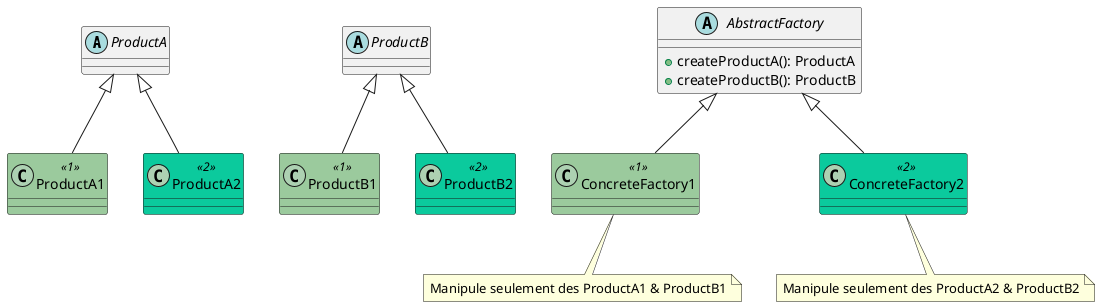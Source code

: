 @startuml AbstractFactory

skinparam class {
    BackgroundColor<<1>> #9bca9d
    BackgroundColor<<2>> #0bca9d
}
abstract class ProductA
abstract class ProductB
abstract class AbstractFactory {
    + createProductA(): ProductA
    + createProductB(): ProductB
}

class ProductA1 <<1>>
ProductA <|-- ProductA1
class ProductA2 <<2>>
ProductA <|-- ProductA2

class ProductB1 <<1>>
ProductB <|-- ProductB1
class ProductB2 <<2>>
ProductB <|-- ProductB2

class ConcreteFactory1 <<1>> 
AbstractFactory <|-- ConcreteFactory1
note bottom of ConcreteFactory1
  Manipule seulement des ProductA1 & ProductB1
end note
class ConcreteFactory2 <<2>>
AbstractFactory <|-- ConcreteFactory2
note bottom of ConcreteFactory2
  Manipule seulement des ProductA2 & ProductB2
end note
@enduml
